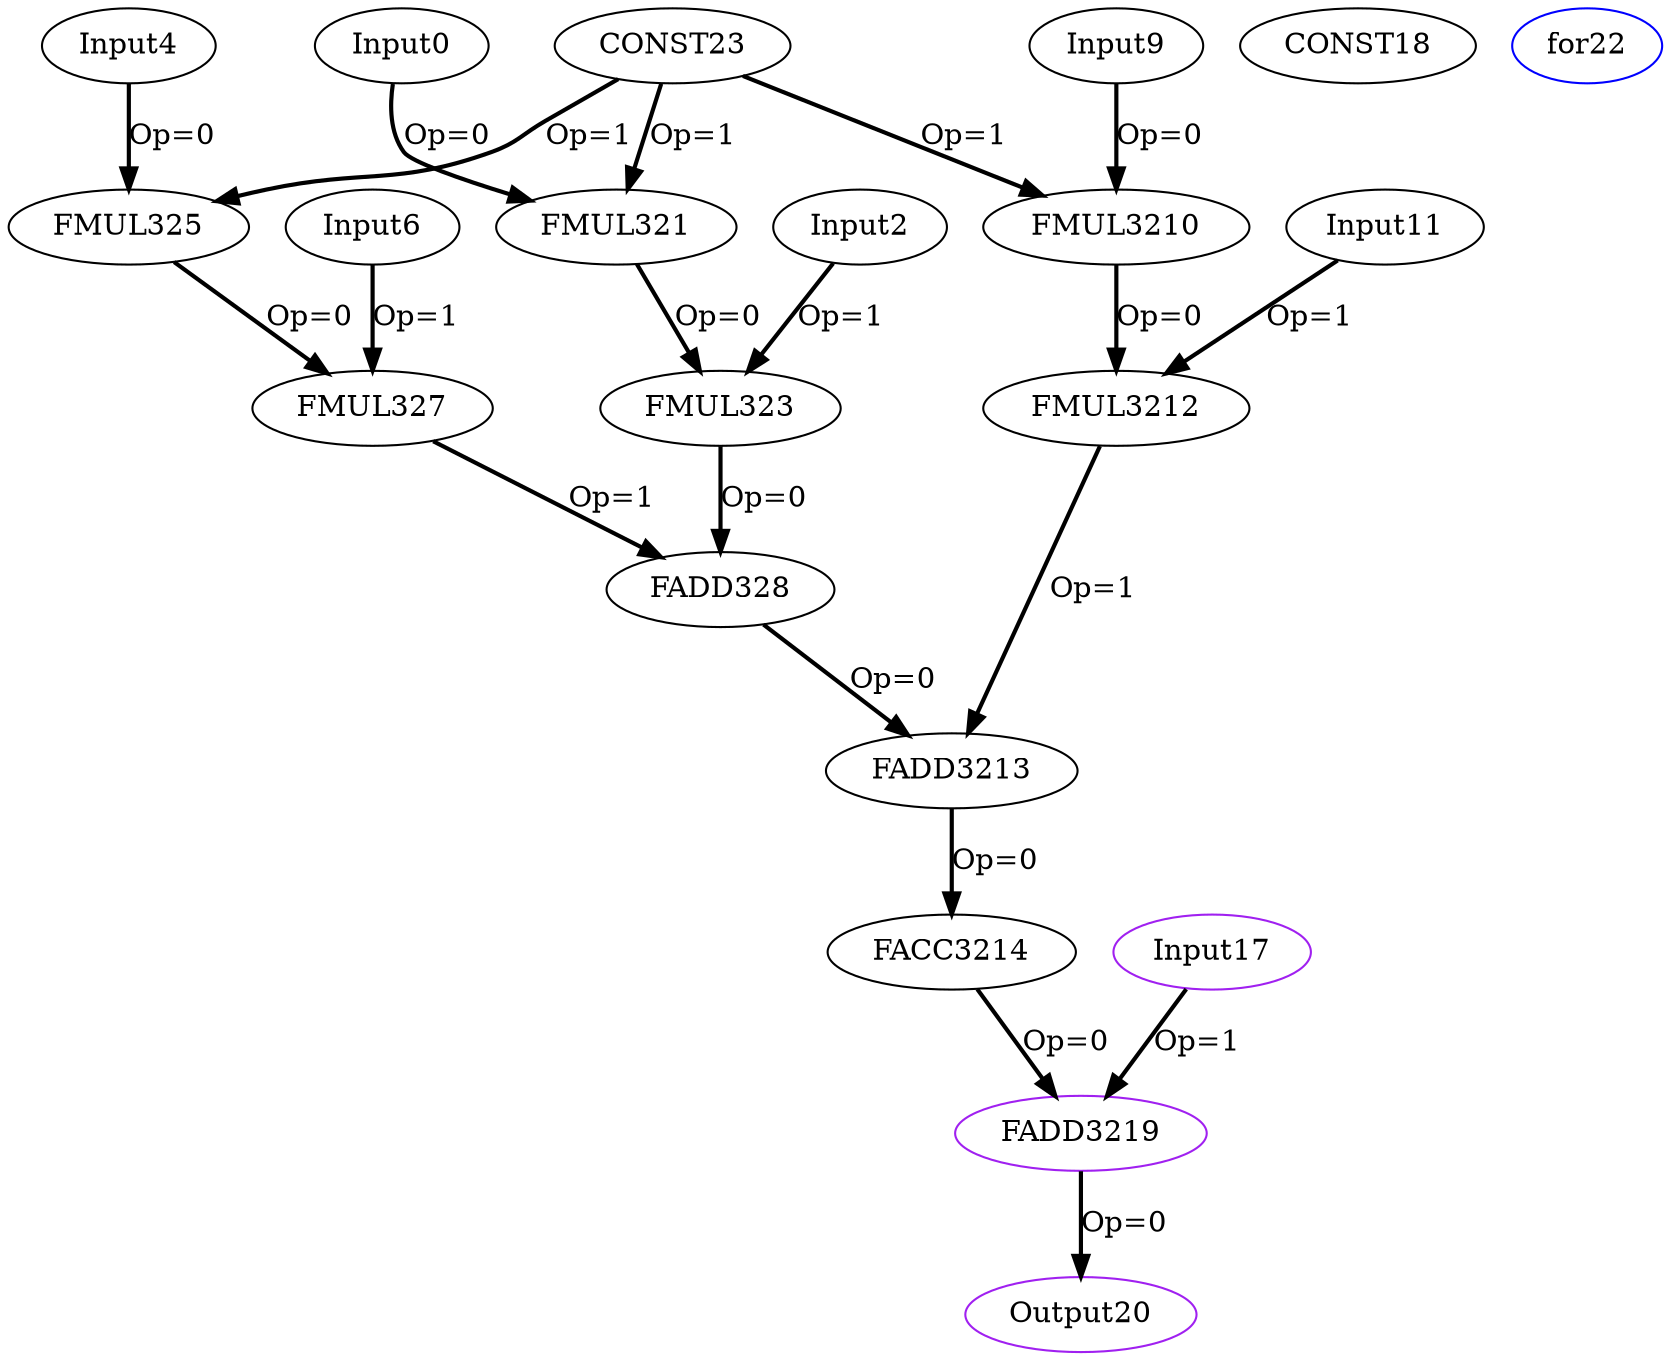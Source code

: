Digraph G {
Input0[opcode = "Input", ref_name="kernel_gemm_1_1", size="120", offset="0,0", pattern="12,10,-108,25", color = black];
FMUL321[opcode = "FMUL32", color = black];
Input2[opcode = "Input", ref_name="kernel_gemm_1_2", size="3000", offset="0,0", pattern="300,10,-2696,25", color = black];
FMUL323[opcode = "FMUL32", color = black];
Input4[opcode = "Input", ref_name="kernel_gemm_1_1", size="120", offset="0,4", pattern="12,10,-108,25", color = black];
FMUL325[opcode = "FMUL32", color = black];
Input6[opcode = "Input", ref_name="kernel_gemm_1_2", size="3000", offset="0,100", pattern="300,10,-2696,25", color = black];
FMUL327[opcode = "FMUL32", color = black];
FADD328[opcode = "FADD32", color = black];
Input9[opcode = "Input", ref_name="kernel_gemm_1_1", size="120", offset="0,8", pattern="12,10,-108,25", color = black];
FMUL3210[opcode = "FMUL32", color = black];
Input11[opcode = "Input", ref_name="kernel_gemm_1_2", size="3000", offset="0,200", pattern="300,10,-2696,25", color = black];
FMUL3212[opcode = "FMUL32", color = black];
FADD3213[opcode = "FADD32", color = black];
FACC3214[opcode = "FACC32", acc_params="0,10,1,25", acc_first=1, color = black];
Input17[opcode = "Input", ref_name="kernel_gemm_1_0", size="100", offset="0,0", pattern="0,10,4,25", color = purple];
CONST18[opcode = "CONST", value="0x00000000", color = black];
FADD3219[opcode = "FADD32", color = purple];
Output20[opcode = "Output", ref_name="kernel_gemm_1_3", size="100", offset="0,0", pattern="0,10,4,25", color = purple];
for22[opcode = "for", color = blue];
CONST23[opcode = "CONST", value="0x3FC00000", color = black];
Input0 -> FMUL321[color = black, style = bold, operand = 0, label = "Op=0"];
CONST23 -> FMUL321[color = black, style = bold, operand = 1, label = "Op=1"];
FMUL321 -> FMUL323[color = black, style = bold, operand = 0, label = "Op=0"];
Input2 -> FMUL323[color = black, style = bold, operand = 1, label = "Op=1"];
Input4 -> FMUL325[color = black, style = bold, operand = 0, label = "Op=0"];
CONST23 -> FMUL325[color = black, style = bold, operand = 1, label = "Op=1"];
FMUL325 -> FMUL327[color = black, style = bold, operand = 0, label = "Op=0"];
Input6 -> FMUL327[color = black, style = bold, operand = 1, label = "Op=1"];
FMUL323 -> FADD328[color = black, style = bold, operand = 0, label = "Op=0"];
FMUL327 -> FADD328[color = black, style = bold, operand = 1, label = "Op=1"];
Input9 -> FMUL3210[color = black, style = bold, operand = 0, label = "Op=0"];
CONST23 -> FMUL3210[color = black, style = bold, operand = 1, label = "Op=1"];
FMUL3210 -> FMUL3212[color = black, style = bold, operand = 0, label = "Op=0"];
Input11 -> FMUL3212[color = black, style = bold, operand = 1, label = "Op=1"];
FADD328 -> FADD3213[color = black, style = bold, operand = 0, label = "Op=0"];
FMUL3212 -> FADD3213[color = black, style = bold, operand = 1, label = "Op=1"];
FADD3213 -> FACC3214[color = black, style = bold, operand = 0, label = "Op=0"];
Input17 -> FADD3219[color = black, style = bold, operand = 1, label = "Op=1"];
FADD3219 -> Output20[color = black, style = bold, operand = 0, label = "Op=0"];
FACC3214 -> FADD3219[color = black, style = bold, operand = 0, label = "Op=0"];
}
